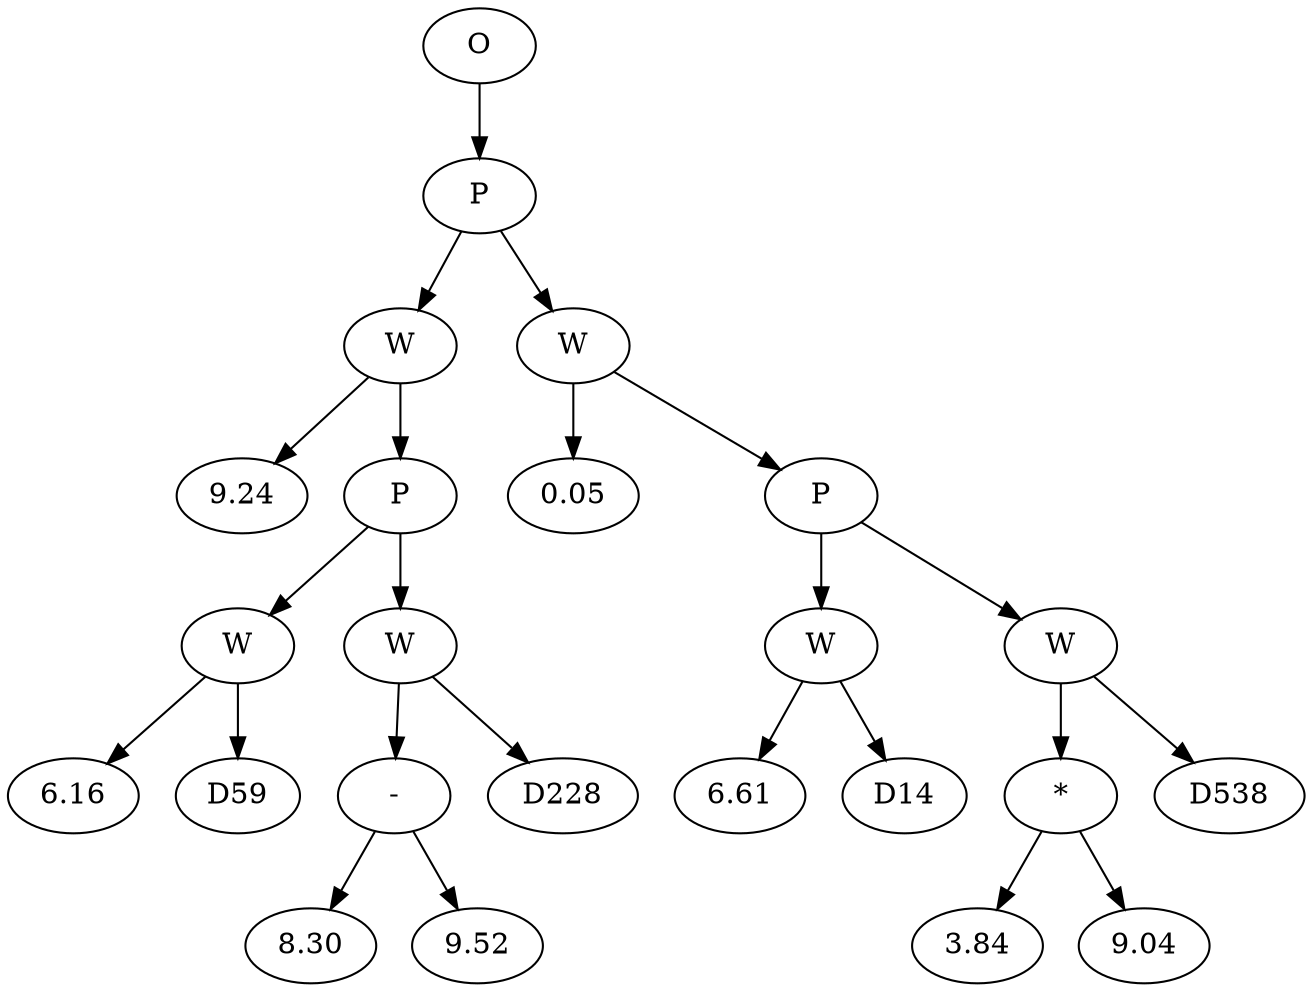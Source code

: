 // Tree
digraph {
	17289803 [label=O]
	17289804 [label=P]
	17289803 -> 17289804
	17289805 [label=W]
	17289804 -> 17289805
	17289806 [label=9.24]
	17289805 -> 17289806
	17289807 [label=P]
	17289805 -> 17289807
	17289808 [label=W]
	17289807 -> 17289808
	17289809 [label=6.16]
	17289808 -> 17289809
	17289810 [label=D59]
	17289808 -> 17289810
	17289811 [label=W]
	17289807 -> 17289811
	17289812 [label="-"]
	17289811 -> 17289812
	17289813 [label=8.30]
	17289812 -> 17289813
	17289814 [label=9.52]
	17289812 -> 17289814
	17289815 [label=D228]
	17289811 -> 17289815
	17289816 [label=W]
	17289804 -> 17289816
	17289817 [label=0.05]
	17289816 -> 17289817
	17289818 [label=P]
	17289816 -> 17289818
	17289819 [label=W]
	17289818 -> 17289819
	17289820 [label=6.61]
	17289819 -> 17289820
	17289821 [label=D14]
	17289819 -> 17289821
	17289822 [label=W]
	17289818 -> 17289822
	17289823 [label="*"]
	17289822 -> 17289823
	17289824 [label=3.84]
	17289823 -> 17289824
	17289825 [label=9.04]
	17289823 -> 17289825
	17289826 [label=D538]
	17289822 -> 17289826
}
